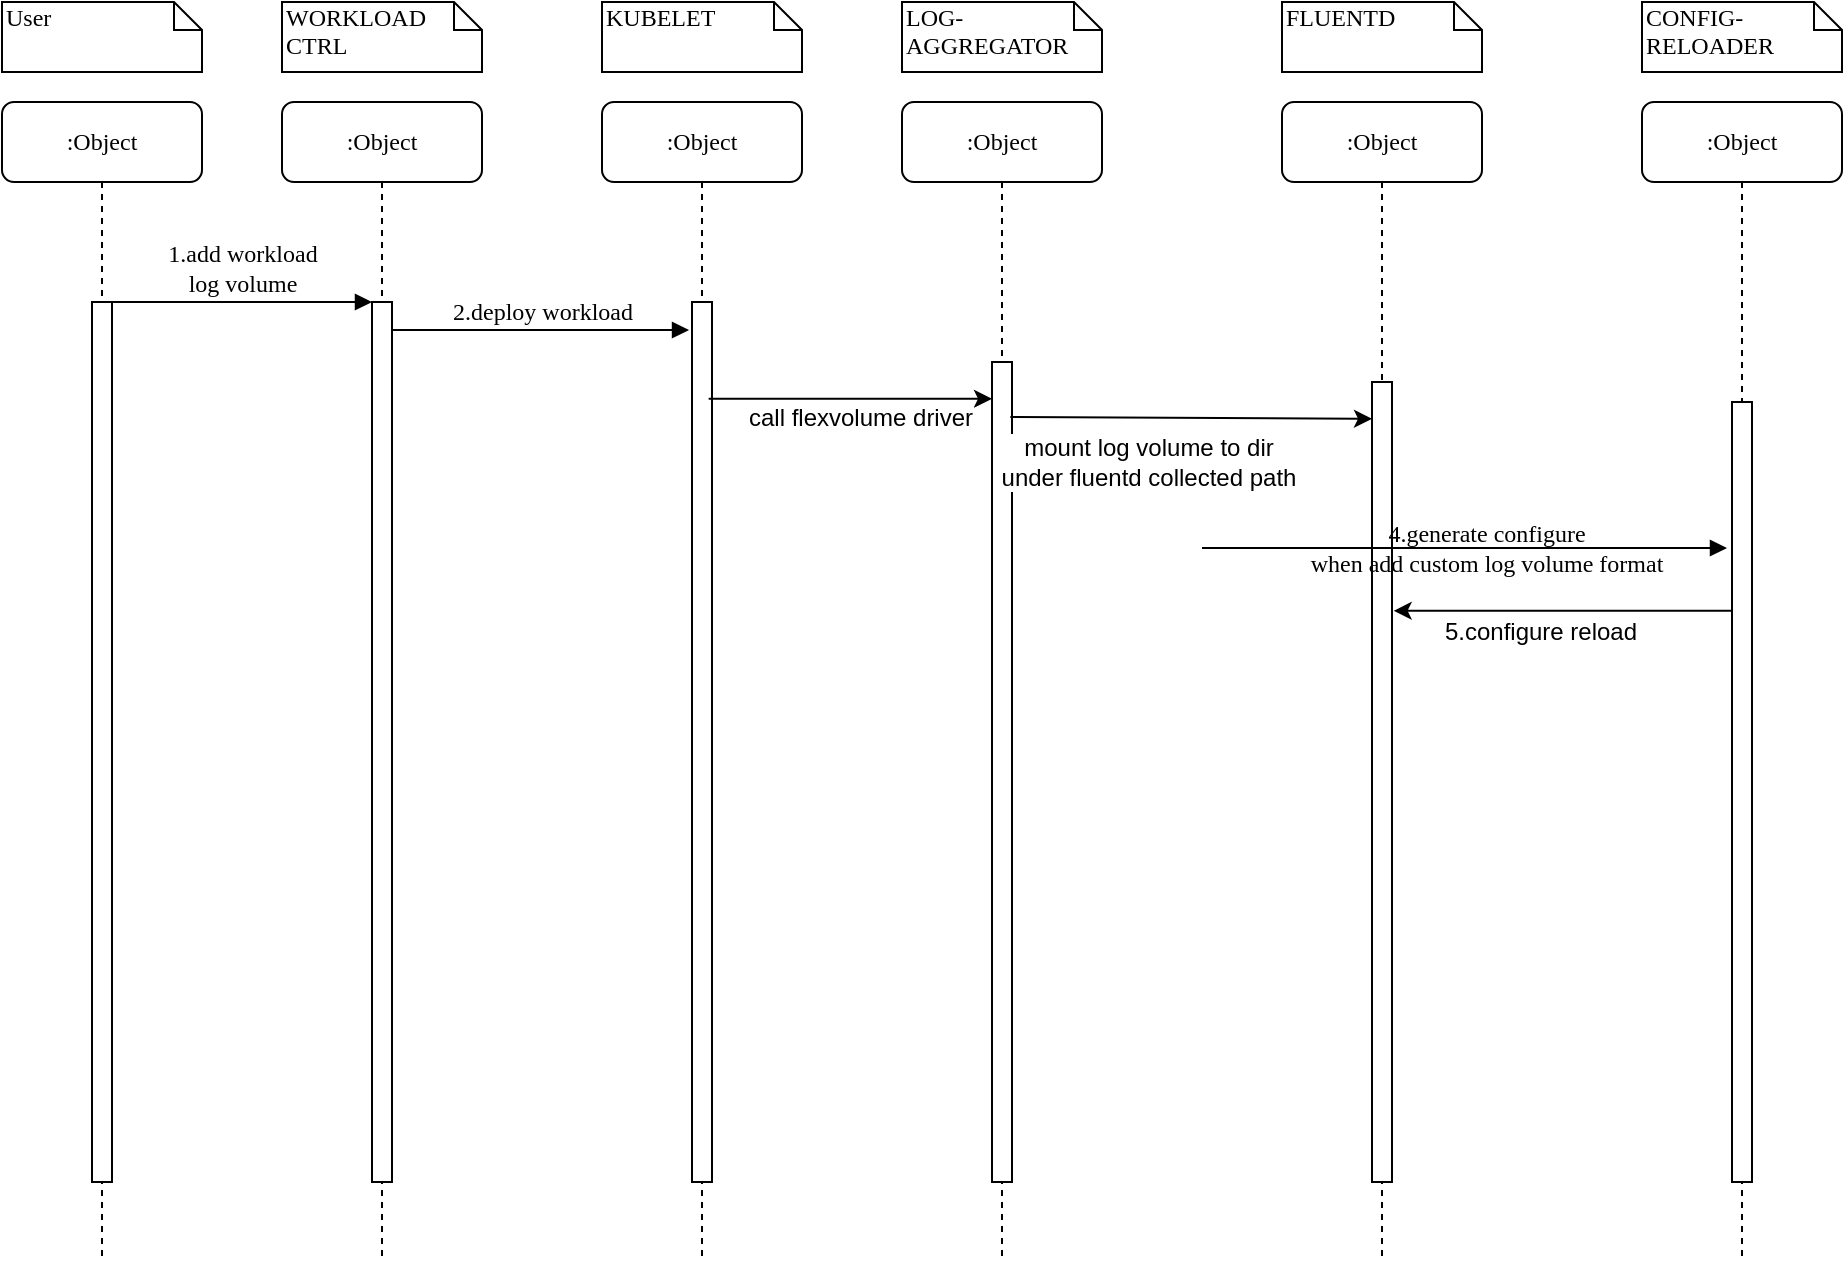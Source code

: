 <mxfile version="12.5.1" type="github">
  <diagram name="Page-1" id="13e1069c-82ec-6db2-03f1-153e76fe0fe0">
    <mxGraphModel dx="1125" dy="582" grid="1" gridSize="10" guides="1" tooltips="1" connect="1" arrows="1" fold="1" page="1" pageScale="1" pageWidth="1100" pageHeight="850" background="#ffffff" math="0" shadow="0">
      <root>
        <mxCell id="0"/>
        <mxCell id="1" parent="0"/>
        <mxCell id="u1iQbS3z8Yp-li9zfZ41-1" value=":Object" style="shape=umlLifeline;perimeter=lifelinePerimeter;whiteSpace=wrap;html=1;container=1;collapsible=0;recursiveResize=0;outlineConnect=0;rounded=1;shadow=0;comic=0;labelBackgroundColor=none;strokeWidth=1;fontFamily=Verdana;fontSize=12;align=center;" vertex="1" parent="1">
          <mxGeometry x="240" y="80" width="100" height="580" as="geometry"/>
        </mxCell>
        <mxCell id="u1iQbS3z8Yp-li9zfZ41-2" value="" style="html=1;points=[];perimeter=orthogonalPerimeter;rounded=0;shadow=0;comic=0;labelBackgroundColor=none;strokeWidth=1;fontFamily=Verdana;fontSize=12;align=center;" vertex="1" parent="u1iQbS3z8Yp-li9zfZ41-1">
          <mxGeometry x="45" y="100" width="10" height="440" as="geometry"/>
        </mxCell>
        <mxCell id="u1iQbS3z8Yp-li9zfZ41-5" value=":Object" style="shape=umlLifeline;perimeter=lifelinePerimeter;whiteSpace=wrap;html=1;container=1;collapsible=0;recursiveResize=0;outlineConnect=0;rounded=1;shadow=0;comic=0;labelBackgroundColor=none;strokeWidth=1;fontFamily=Verdana;fontSize=12;align=center;" vertex="1" parent="1">
          <mxGeometry x="740" y="80" width="100" height="580" as="geometry"/>
        </mxCell>
        <mxCell id="u1iQbS3z8Yp-li9zfZ41-6" value=":Object" style="shape=umlLifeline;perimeter=lifelinePerimeter;whiteSpace=wrap;html=1;container=1;collapsible=0;recursiveResize=0;outlineConnect=0;rounded=1;shadow=0;comic=0;labelBackgroundColor=none;strokeWidth=1;fontFamily=Verdana;fontSize=12;align=center;" vertex="1" parent="1">
          <mxGeometry x="920" y="80" width="100" height="580" as="geometry"/>
        </mxCell>
        <mxCell id="u1iQbS3z8Yp-li9zfZ41-7" value=":Object" style="shape=umlLifeline;perimeter=lifelinePerimeter;whiteSpace=wrap;html=1;container=1;collapsible=0;recursiveResize=0;outlineConnect=0;rounded=1;shadow=0;comic=0;labelBackgroundColor=none;strokeWidth=1;fontFamily=Verdana;fontSize=12;align=center;" vertex="1" parent="1">
          <mxGeometry x="100" y="80" width="100" height="580" as="geometry"/>
        </mxCell>
        <mxCell id="u1iQbS3z8Yp-li9zfZ41-8" value="" style="html=1;points=[];perimeter=orthogonalPerimeter;rounded=0;shadow=0;comic=0;labelBackgroundColor=none;strokeWidth=1;fontFamily=Verdana;fontSize=12;align=center;" vertex="1" parent="u1iQbS3z8Yp-li9zfZ41-7">
          <mxGeometry x="45" y="100" width="10" height="440" as="geometry"/>
        </mxCell>
        <mxCell id="u1iQbS3z8Yp-li9zfZ41-9" value="" style="html=1;points=[];perimeter=orthogonalPerimeter;rounded=0;shadow=0;comic=0;labelBackgroundColor=none;strokeWidth=1;fontFamily=Verdana;fontSize=12;align=center;" vertex="1" parent="1">
          <mxGeometry x="785" y="220" width="10" height="400" as="geometry"/>
        </mxCell>
        <mxCell id="u1iQbS3z8Yp-li9zfZ41-10" value="" style="html=1;points=[];perimeter=orthogonalPerimeter;rounded=0;shadow=0;comic=0;labelBackgroundColor=none;strokeWidth=1;fontFamily=Verdana;fontSize=12;align=center;" vertex="1" parent="1">
          <mxGeometry x="965" y="230" width="10" height="390" as="geometry"/>
        </mxCell>
        <mxCell id="u1iQbS3z8Yp-li9zfZ41-12" value="1.add workload&lt;br&gt;log volume" style="html=1;verticalAlign=bottom;endArrow=block;entryX=0;entryY=0;labelBackgroundColor=none;fontFamily=Verdana;fontSize=12;edgeStyle=elbowEdgeStyle;elbow=vertical;" edge="1" parent="1" source="u1iQbS3z8Yp-li9zfZ41-8" target="u1iQbS3z8Yp-li9zfZ41-2">
          <mxGeometry relative="1" as="geometry">
            <mxPoint x="220" y="190" as="sourcePoint"/>
          </mxGeometry>
        </mxCell>
        <mxCell id="u1iQbS3z8Yp-li9zfZ41-13" value="2.deploy workload" style="html=1;verticalAlign=bottom;endArrow=block;labelBackgroundColor=none;fontFamily=Verdana;fontSize=12;edgeStyle=elbowEdgeStyle;elbow=vertical;entryX=-0.148;entryY=0.031;entryDx=0;entryDy=0;entryPerimeter=0;" edge="1" parent="1" source="u1iQbS3z8Yp-li9zfZ41-2" target="u1iQbS3z8Yp-li9zfZ41-36">
          <mxGeometry relative="1" as="geometry">
            <mxPoint x="370" y="200" as="sourcePoint"/>
            <mxPoint x="980" y="200" as="targetPoint"/>
            <Array as="points">
              <mxPoint x="410" y="194"/>
              <mxPoint x="950" y="200"/>
              <mxPoint x="320" y="190"/>
            </Array>
          </mxGeometry>
        </mxCell>
        <mxCell id="u1iQbS3z8Yp-li9zfZ41-14" value="User" style="shape=note;whiteSpace=wrap;html=1;size=14;verticalAlign=top;align=left;spacingTop=-6;rounded=0;shadow=0;comic=0;labelBackgroundColor=none;strokeWidth=1;fontFamily=Verdana;fontSize=12" vertex="1" parent="1">
          <mxGeometry x="100" y="30" width="100" height="35" as="geometry"/>
        </mxCell>
        <mxCell id="u1iQbS3z8Yp-li9zfZ41-15" value="WORKLOAD CTRL" style="shape=note;whiteSpace=wrap;html=1;size=14;verticalAlign=top;align=left;spacingTop=-6;rounded=0;shadow=0;comic=0;labelBackgroundColor=none;strokeWidth=1;fontFamily=Verdana;fontSize=12" vertex="1" parent="1">
          <mxGeometry x="240" y="30" width="100" height="35" as="geometry"/>
        </mxCell>
        <mxCell id="u1iQbS3z8Yp-li9zfZ41-17" value="FLUENTD" style="shape=note;whiteSpace=wrap;html=1;size=14;verticalAlign=top;align=left;spacingTop=-6;rounded=0;shadow=0;comic=0;labelBackgroundColor=none;strokeWidth=1;fontFamily=Verdana;fontSize=12" vertex="1" parent="1">
          <mxGeometry x="740" y="30" width="100" height="35" as="geometry"/>
        </mxCell>
        <mxCell id="u1iQbS3z8Yp-li9zfZ41-18" value="CONFIG-RELOADER" style="shape=note;whiteSpace=wrap;html=1;size=14;verticalAlign=top;align=left;spacingTop=-6;rounded=0;shadow=0;comic=0;labelBackgroundColor=none;strokeWidth=1;fontFamily=Verdana;fontSize=12" vertex="1" parent="1">
          <mxGeometry x="920" y="30" width="100" height="35" as="geometry"/>
        </mxCell>
        <mxCell id="u1iQbS3z8Yp-li9zfZ41-26" value="" style="endArrow=classic;html=1;entryX=1.083;entryY=0.286;entryDx=0;entryDy=0;entryPerimeter=0;" edge="1" parent="1" source="u1iQbS3z8Yp-li9zfZ41-10" target="u1iQbS3z8Yp-li9zfZ41-9">
          <mxGeometry width="50" height="50" relative="1" as="geometry">
            <mxPoint x="1010" y="320" as="sourcePoint"/>
            <mxPoint x="594" y="290" as="targetPoint"/>
          </mxGeometry>
        </mxCell>
        <mxCell id="u1iQbS3z8Yp-li9zfZ41-27" value="5.configure reload" style="text;html=1;align=center;verticalAlign=middle;resizable=0;points=[];labelBackgroundColor=#ffffff;" vertex="1" connectable="0" parent="u1iQbS3z8Yp-li9zfZ41-26">
          <mxGeometry x="0.541" y="1" relative="1" as="geometry">
            <mxPoint x="34" y="9" as="offset"/>
          </mxGeometry>
        </mxCell>
        <mxCell id="u1iQbS3z8Yp-li9zfZ41-30" value=":Object" style="shape=umlLifeline;perimeter=lifelinePerimeter;whiteSpace=wrap;html=1;container=1;collapsible=0;recursiveResize=0;outlineConnect=0;rounded=1;shadow=0;comic=0;labelBackgroundColor=none;strokeWidth=1;fontFamily=Verdana;fontSize=12;align=center;" vertex="1" parent="1">
          <mxGeometry x="550" y="80" width="100" height="580" as="geometry"/>
        </mxCell>
        <mxCell id="u1iQbS3z8Yp-li9zfZ41-31" value="" style="html=1;points=[];perimeter=orthogonalPerimeter;rounded=0;shadow=0;comic=0;labelBackgroundColor=none;strokeWidth=1;fontFamily=Verdana;fontSize=12;align=center;" vertex="1" parent="1">
          <mxGeometry x="595" y="210" width="10" height="410" as="geometry"/>
        </mxCell>
        <mxCell id="u1iQbS3z8Yp-li9zfZ41-32" value="LOG-AGGREGATOR" style="shape=note;whiteSpace=wrap;html=1;size=14;verticalAlign=top;align=left;spacingTop=-6;rounded=0;shadow=0;comic=0;labelBackgroundColor=none;strokeWidth=1;fontFamily=Verdana;fontSize=12" vertex="1" parent="1">
          <mxGeometry x="550" y="30" width="100" height="35" as="geometry"/>
        </mxCell>
        <mxCell id="u1iQbS3z8Yp-li9zfZ41-35" value=":Object" style="shape=umlLifeline;perimeter=lifelinePerimeter;whiteSpace=wrap;html=1;container=1;collapsible=0;recursiveResize=0;outlineConnect=0;rounded=1;shadow=0;comic=0;labelBackgroundColor=none;strokeWidth=1;fontFamily=Verdana;fontSize=12;align=center;" vertex="1" parent="1">
          <mxGeometry x="400" y="80" width="100" height="580" as="geometry"/>
        </mxCell>
        <mxCell id="u1iQbS3z8Yp-li9zfZ41-36" value="" style="html=1;points=[];perimeter=orthogonalPerimeter;rounded=0;shadow=0;comic=0;labelBackgroundColor=none;strokeWidth=1;fontFamily=Verdana;fontSize=12;align=center;" vertex="1" parent="1">
          <mxGeometry x="445" y="180" width="10" height="440" as="geometry"/>
        </mxCell>
        <mxCell id="u1iQbS3z8Yp-li9zfZ41-37" value="KUBELET" style="shape=note;whiteSpace=wrap;html=1;size=14;verticalAlign=top;align=left;spacingTop=-6;rounded=0;shadow=0;comic=0;labelBackgroundColor=none;strokeWidth=1;fontFamily=Verdana;fontSize=12" vertex="1" parent="1">
          <mxGeometry x="400" y="30" width="100" height="35" as="geometry"/>
        </mxCell>
        <mxCell id="u1iQbS3z8Yp-li9zfZ41-38" value="" style="endArrow=classic;html=1;exitX=0.833;exitY=0.11;exitDx=0;exitDy=0;exitPerimeter=0;" edge="1" parent="1" source="u1iQbS3z8Yp-li9zfZ41-36" target="u1iQbS3z8Yp-li9zfZ41-31">
          <mxGeometry width="50" height="50" relative="1" as="geometry">
            <mxPoint x="1010" y="240" as="sourcePoint"/>
            <mxPoint x="900" y="260" as="targetPoint"/>
          </mxGeometry>
        </mxCell>
        <mxCell id="u1iQbS3z8Yp-li9zfZ41-39" value="call flexvolume driver" style="text;html=1;align=center;verticalAlign=middle;resizable=0;points=[];labelBackgroundColor=#ffffff;" vertex="1" connectable="0" parent="u1iQbS3z8Yp-li9zfZ41-38">
          <mxGeometry x="0.391" y="-1" relative="1" as="geometry">
            <mxPoint x="-23.33" y="8.84" as="offset"/>
          </mxGeometry>
        </mxCell>
        <mxCell id="u1iQbS3z8Yp-li9zfZ41-40" value="" style="endArrow=classic;html=1;entryX=0;entryY=0.046;entryDx=0;entryDy=0;entryPerimeter=0;exitX=0.917;exitY=0.067;exitDx=0;exitDy=0;exitPerimeter=0;" edge="1" parent="1" source="u1iQbS3z8Yp-li9zfZ41-31" target="u1iQbS3z8Yp-li9zfZ41-9">
          <mxGeometry width="50" height="50" relative="1" as="geometry">
            <mxPoint x="770" y="238" as="sourcePoint"/>
            <mxPoint x="725" y="240.16" as="targetPoint"/>
          </mxGeometry>
        </mxCell>
        <mxCell id="u1iQbS3z8Yp-li9zfZ41-41" value="mount log volume to dir&lt;br&gt;under fluentd collected path" style="text;html=1;align=center;verticalAlign=middle;resizable=0;points=[];labelBackgroundColor=#ffffff;" vertex="1" connectable="0" parent="u1iQbS3z8Yp-li9zfZ41-40">
          <mxGeometry x="0.391" y="-1" relative="1" as="geometry">
            <mxPoint x="-57.5" y="20.88" as="offset"/>
          </mxGeometry>
        </mxCell>
        <mxCell id="u1iQbS3z8Yp-li9zfZ41-19" value="4.generate configure&lt;br&gt;when add custom log volume format" style="html=1;verticalAlign=bottom;endArrow=block;labelBackgroundColor=none;fontFamily=Verdana;fontSize=12;edgeStyle=elbowEdgeStyle;elbow=vertical;entryX=-0.25;entryY=0.187;entryDx=0;entryDy=0;entryPerimeter=0;" edge="1" parent="1" target="u1iQbS3z8Yp-li9zfZ41-10">
          <mxGeometry x="0.081" y="-17" relative="1" as="geometry">
            <mxPoint x="700" y="303" as="sourcePoint"/>
            <mxPoint x="900" y="302" as="targetPoint"/>
            <Array as="points">
              <mxPoint x="600" y="303"/>
              <mxPoint x="400" y="260"/>
            </Array>
            <mxPoint as="offset"/>
          </mxGeometry>
        </mxCell>
      </root>
    </mxGraphModel>
  </diagram>
</mxfile>
